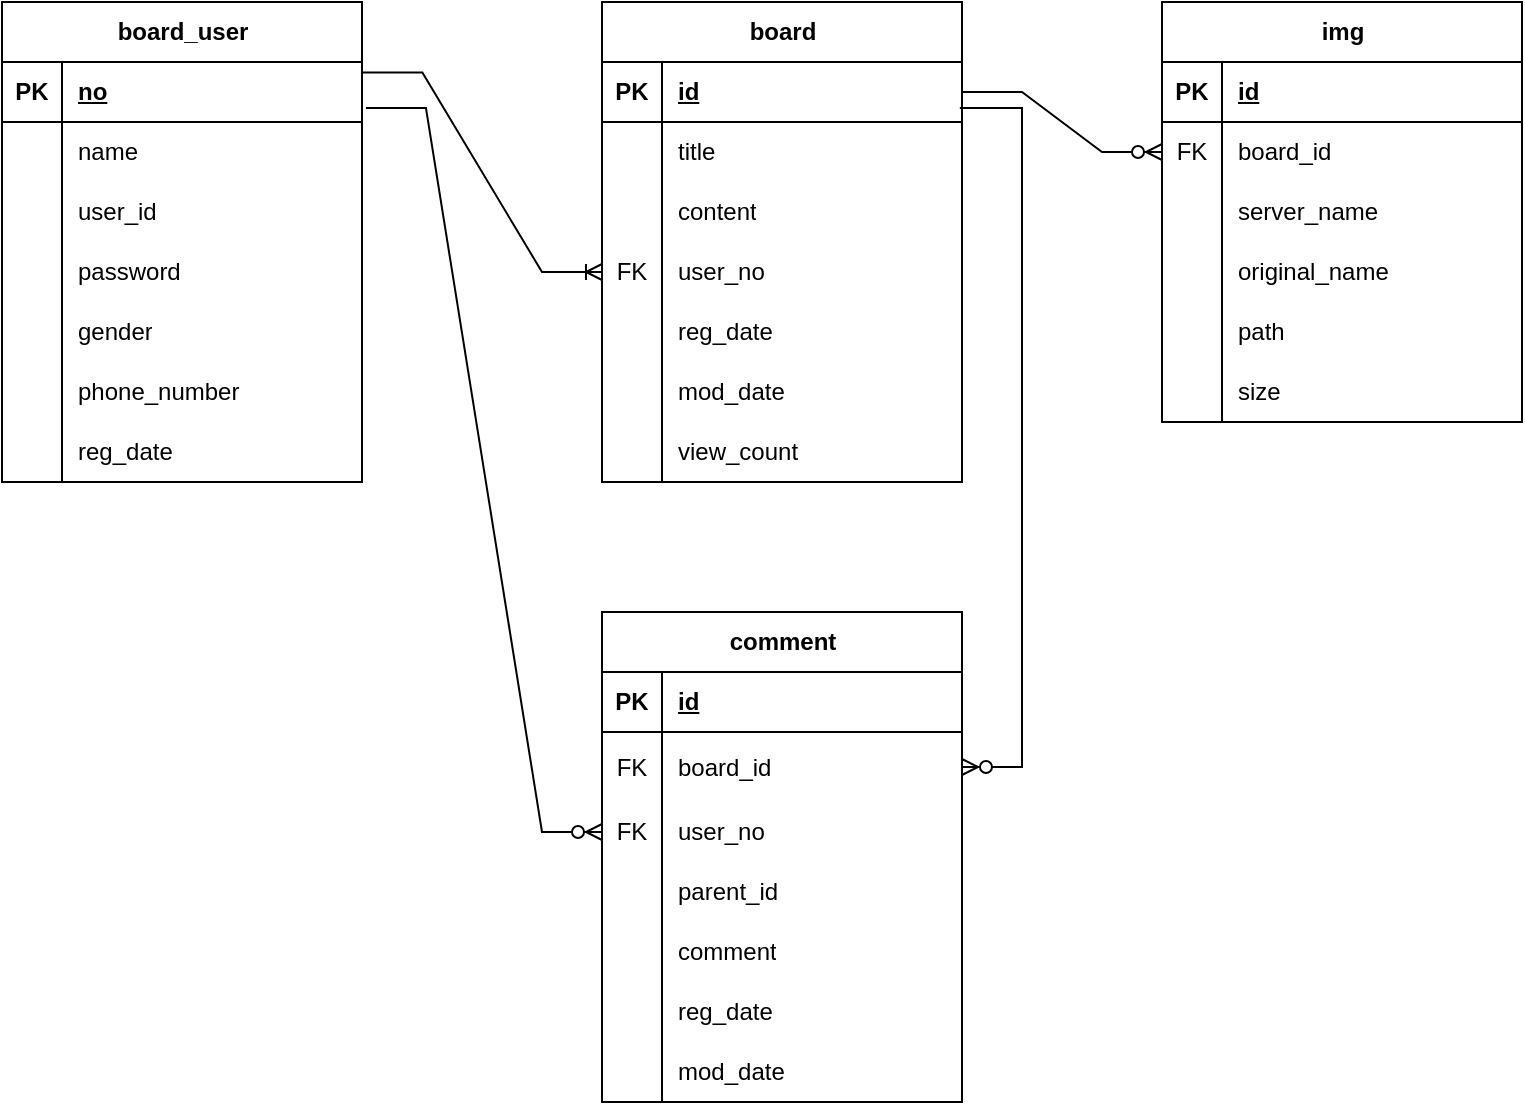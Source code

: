 <mxfile version="22.0.4" type="device">
  <diagram name="페이지-1" id="adsovBgdXnUQoGb3zLVd">
    <mxGraphModel dx="2314" dy="1118" grid="1" gridSize="10" guides="1" tooltips="1" connect="1" arrows="1" fold="1" page="1" pageScale="1" pageWidth="827" pageHeight="1169" math="0" shadow="0">
      <root>
        <mxCell id="0" />
        <mxCell id="1" parent="0" />
        <mxCell id="n3QFmPB01YW77n1TaJcW-5" value="board_user" style="shape=table;startSize=30;container=1;collapsible=1;childLayout=tableLayout;fixedRows=1;rowLines=0;fontStyle=1;align=center;resizeLast=1;html=1;" parent="1" vertex="1">
          <mxGeometry x="40" y="280" width="180" height="240" as="geometry">
            <mxRectangle x="21" y="290" width="70" height="30" as="alternateBounds" />
          </mxGeometry>
        </mxCell>
        <mxCell id="n3QFmPB01YW77n1TaJcW-6" value="" style="shape=tableRow;horizontal=0;startSize=0;swimlaneHead=0;swimlaneBody=0;fillColor=none;collapsible=0;dropTarget=0;points=[[0,0.5],[1,0.5]];portConstraint=eastwest;top=0;left=0;right=0;bottom=1;" parent="n3QFmPB01YW77n1TaJcW-5" vertex="1">
          <mxGeometry y="30" width="180" height="30" as="geometry" />
        </mxCell>
        <mxCell id="n3QFmPB01YW77n1TaJcW-7" value="PK" style="shape=partialRectangle;connectable=0;fillColor=none;top=0;left=0;bottom=0;right=0;fontStyle=1;overflow=hidden;whiteSpace=wrap;html=1;" parent="n3QFmPB01YW77n1TaJcW-6" vertex="1">
          <mxGeometry width="30" height="30" as="geometry">
            <mxRectangle width="30" height="30" as="alternateBounds" />
          </mxGeometry>
        </mxCell>
        <mxCell id="n3QFmPB01YW77n1TaJcW-8" value="no" style="shape=partialRectangle;connectable=0;fillColor=none;top=0;left=0;bottom=0;right=0;align=left;spacingLeft=6;fontStyle=5;overflow=hidden;whiteSpace=wrap;html=1;" parent="n3QFmPB01YW77n1TaJcW-6" vertex="1">
          <mxGeometry x="30" width="150" height="30" as="geometry">
            <mxRectangle width="150" height="30" as="alternateBounds" />
          </mxGeometry>
        </mxCell>
        <mxCell id="n3QFmPB01YW77n1TaJcW-9" value="" style="shape=tableRow;horizontal=0;startSize=0;swimlaneHead=0;swimlaneBody=0;fillColor=none;collapsible=0;dropTarget=0;points=[[0,0.5],[1,0.5]];portConstraint=eastwest;top=0;left=0;right=0;bottom=0;" parent="n3QFmPB01YW77n1TaJcW-5" vertex="1">
          <mxGeometry y="60" width="180" height="30" as="geometry" />
        </mxCell>
        <mxCell id="n3QFmPB01YW77n1TaJcW-10" value="" style="shape=partialRectangle;connectable=0;fillColor=none;top=0;left=0;bottom=0;right=0;editable=1;overflow=hidden;whiteSpace=wrap;html=1;" parent="n3QFmPB01YW77n1TaJcW-9" vertex="1">
          <mxGeometry width="30" height="30" as="geometry">
            <mxRectangle width="30" height="30" as="alternateBounds" />
          </mxGeometry>
        </mxCell>
        <mxCell id="n3QFmPB01YW77n1TaJcW-11" value="name" style="shape=partialRectangle;connectable=0;fillColor=none;top=0;left=0;bottom=0;right=0;align=left;spacingLeft=6;overflow=hidden;whiteSpace=wrap;html=1;" parent="n3QFmPB01YW77n1TaJcW-9" vertex="1">
          <mxGeometry x="30" width="150" height="30" as="geometry">
            <mxRectangle width="150" height="30" as="alternateBounds" />
          </mxGeometry>
        </mxCell>
        <mxCell id="n3QFmPB01YW77n1TaJcW-12" value="" style="shape=tableRow;horizontal=0;startSize=0;swimlaneHead=0;swimlaneBody=0;fillColor=none;collapsible=0;dropTarget=0;points=[[0,0.5],[1,0.5]];portConstraint=eastwest;top=0;left=0;right=0;bottom=0;" parent="n3QFmPB01YW77n1TaJcW-5" vertex="1">
          <mxGeometry y="90" width="180" height="30" as="geometry" />
        </mxCell>
        <mxCell id="n3QFmPB01YW77n1TaJcW-13" value="" style="shape=partialRectangle;connectable=0;fillColor=none;top=0;left=0;bottom=0;right=0;editable=1;overflow=hidden;whiteSpace=wrap;html=1;" parent="n3QFmPB01YW77n1TaJcW-12" vertex="1">
          <mxGeometry width="30" height="30" as="geometry">
            <mxRectangle width="30" height="30" as="alternateBounds" />
          </mxGeometry>
        </mxCell>
        <mxCell id="n3QFmPB01YW77n1TaJcW-14" value="user_id" style="shape=partialRectangle;connectable=0;fillColor=none;top=0;left=0;bottom=0;right=0;align=left;spacingLeft=6;overflow=hidden;whiteSpace=wrap;html=1;" parent="n3QFmPB01YW77n1TaJcW-12" vertex="1">
          <mxGeometry x="30" width="150" height="30" as="geometry">
            <mxRectangle width="150" height="30" as="alternateBounds" />
          </mxGeometry>
        </mxCell>
        <mxCell id="n3QFmPB01YW77n1TaJcW-15" value="" style="shape=tableRow;horizontal=0;startSize=0;swimlaneHead=0;swimlaneBody=0;fillColor=none;collapsible=0;dropTarget=0;points=[[0,0.5],[1,0.5]];portConstraint=eastwest;top=0;left=0;right=0;bottom=0;" parent="n3QFmPB01YW77n1TaJcW-5" vertex="1">
          <mxGeometry y="120" width="180" height="30" as="geometry" />
        </mxCell>
        <mxCell id="n3QFmPB01YW77n1TaJcW-16" value="" style="shape=partialRectangle;connectable=0;fillColor=none;top=0;left=0;bottom=0;right=0;editable=1;overflow=hidden;whiteSpace=wrap;html=1;" parent="n3QFmPB01YW77n1TaJcW-15" vertex="1">
          <mxGeometry width="30" height="30" as="geometry">
            <mxRectangle width="30" height="30" as="alternateBounds" />
          </mxGeometry>
        </mxCell>
        <mxCell id="n3QFmPB01YW77n1TaJcW-17" value="password" style="shape=partialRectangle;connectable=0;fillColor=none;top=0;left=0;bottom=0;right=0;align=left;spacingLeft=6;overflow=hidden;whiteSpace=wrap;html=1;" parent="n3QFmPB01YW77n1TaJcW-15" vertex="1">
          <mxGeometry x="30" width="150" height="30" as="geometry">
            <mxRectangle width="150" height="30" as="alternateBounds" />
          </mxGeometry>
        </mxCell>
        <mxCell id="n3QFmPB01YW77n1TaJcW-66" value="" style="shape=tableRow;horizontal=0;startSize=0;swimlaneHead=0;swimlaneBody=0;fillColor=none;collapsible=0;dropTarget=0;points=[[0,0.5],[1,0.5]];portConstraint=eastwest;top=0;left=0;right=0;bottom=0;" parent="n3QFmPB01YW77n1TaJcW-5" vertex="1">
          <mxGeometry y="150" width="180" height="30" as="geometry" />
        </mxCell>
        <mxCell id="n3QFmPB01YW77n1TaJcW-67" value="" style="shape=partialRectangle;connectable=0;fillColor=none;top=0;left=0;bottom=0;right=0;editable=1;overflow=hidden;whiteSpace=wrap;html=1;" parent="n3QFmPB01YW77n1TaJcW-66" vertex="1">
          <mxGeometry width="30" height="30" as="geometry">
            <mxRectangle width="30" height="30" as="alternateBounds" />
          </mxGeometry>
        </mxCell>
        <mxCell id="n3QFmPB01YW77n1TaJcW-68" value="gender" style="shape=partialRectangle;connectable=0;fillColor=none;top=0;left=0;bottom=0;right=0;align=left;spacingLeft=6;overflow=hidden;whiteSpace=wrap;html=1;" parent="n3QFmPB01YW77n1TaJcW-66" vertex="1">
          <mxGeometry x="30" width="150" height="30" as="geometry">
            <mxRectangle width="150" height="30" as="alternateBounds" />
          </mxGeometry>
        </mxCell>
        <mxCell id="n3QFmPB01YW77n1TaJcW-69" value="" style="shape=tableRow;horizontal=0;startSize=0;swimlaneHead=0;swimlaneBody=0;fillColor=none;collapsible=0;dropTarget=0;points=[[0,0.5],[1,0.5]];portConstraint=eastwest;top=0;left=0;right=0;bottom=0;" parent="n3QFmPB01YW77n1TaJcW-5" vertex="1">
          <mxGeometry y="180" width="180" height="30" as="geometry" />
        </mxCell>
        <mxCell id="n3QFmPB01YW77n1TaJcW-70" value="" style="shape=partialRectangle;connectable=0;fillColor=none;top=0;left=0;bottom=0;right=0;editable=1;overflow=hidden;whiteSpace=wrap;html=1;" parent="n3QFmPB01YW77n1TaJcW-69" vertex="1">
          <mxGeometry width="30" height="30" as="geometry">
            <mxRectangle width="30" height="30" as="alternateBounds" />
          </mxGeometry>
        </mxCell>
        <mxCell id="n3QFmPB01YW77n1TaJcW-71" value="phone_number" style="shape=partialRectangle;connectable=0;fillColor=none;top=0;left=0;bottom=0;right=0;align=left;spacingLeft=6;overflow=hidden;whiteSpace=wrap;html=1;" parent="n3QFmPB01YW77n1TaJcW-69" vertex="1">
          <mxGeometry x="30" width="150" height="30" as="geometry">
            <mxRectangle width="150" height="30" as="alternateBounds" />
          </mxGeometry>
        </mxCell>
        <mxCell id="n3QFmPB01YW77n1TaJcW-72" value="" style="shape=tableRow;horizontal=0;startSize=0;swimlaneHead=0;swimlaneBody=0;fillColor=none;collapsible=0;dropTarget=0;points=[[0,0.5],[1,0.5]];portConstraint=eastwest;top=0;left=0;right=0;bottom=0;" parent="n3QFmPB01YW77n1TaJcW-5" vertex="1">
          <mxGeometry y="210" width="180" height="30" as="geometry" />
        </mxCell>
        <mxCell id="n3QFmPB01YW77n1TaJcW-73" value="" style="shape=partialRectangle;connectable=0;fillColor=none;top=0;left=0;bottom=0;right=0;editable=1;overflow=hidden;whiteSpace=wrap;html=1;" parent="n3QFmPB01YW77n1TaJcW-72" vertex="1">
          <mxGeometry width="30" height="30" as="geometry">
            <mxRectangle width="30" height="30" as="alternateBounds" />
          </mxGeometry>
        </mxCell>
        <mxCell id="n3QFmPB01YW77n1TaJcW-74" value="reg_date" style="shape=partialRectangle;connectable=0;fillColor=none;top=0;left=0;bottom=0;right=0;align=left;spacingLeft=6;overflow=hidden;whiteSpace=wrap;html=1;" parent="n3QFmPB01YW77n1TaJcW-72" vertex="1">
          <mxGeometry x="30" width="150" height="30" as="geometry">
            <mxRectangle width="150" height="30" as="alternateBounds" />
          </mxGeometry>
        </mxCell>
        <mxCell id="n3QFmPB01YW77n1TaJcW-78" value="board" style="shape=table;startSize=30;container=1;collapsible=1;childLayout=tableLayout;fixedRows=1;rowLines=0;fontStyle=1;align=center;resizeLast=1;html=1;" parent="1" vertex="1">
          <mxGeometry x="340" y="280" width="180" height="240" as="geometry" />
        </mxCell>
        <mxCell id="n3QFmPB01YW77n1TaJcW-79" value="" style="shape=tableRow;horizontal=0;startSize=0;swimlaneHead=0;swimlaneBody=0;fillColor=none;collapsible=0;dropTarget=0;points=[[0,0.5],[1,0.5]];portConstraint=eastwest;top=0;left=0;right=0;bottom=1;" parent="n3QFmPB01YW77n1TaJcW-78" vertex="1">
          <mxGeometry y="30" width="180" height="30" as="geometry" />
        </mxCell>
        <mxCell id="n3QFmPB01YW77n1TaJcW-80" value="PK" style="shape=partialRectangle;connectable=0;fillColor=none;top=0;left=0;bottom=0;right=0;fontStyle=1;overflow=hidden;whiteSpace=wrap;html=1;" parent="n3QFmPB01YW77n1TaJcW-79" vertex="1">
          <mxGeometry width="30" height="30" as="geometry">
            <mxRectangle width="30" height="30" as="alternateBounds" />
          </mxGeometry>
        </mxCell>
        <mxCell id="n3QFmPB01YW77n1TaJcW-81" value="id" style="shape=partialRectangle;connectable=0;fillColor=none;top=0;left=0;bottom=0;right=0;align=left;spacingLeft=6;fontStyle=5;overflow=hidden;whiteSpace=wrap;html=1;" parent="n3QFmPB01YW77n1TaJcW-79" vertex="1">
          <mxGeometry x="30" width="150" height="30" as="geometry">
            <mxRectangle width="150" height="30" as="alternateBounds" />
          </mxGeometry>
        </mxCell>
        <mxCell id="n3QFmPB01YW77n1TaJcW-82" value="" style="shape=tableRow;horizontal=0;startSize=0;swimlaneHead=0;swimlaneBody=0;fillColor=none;collapsible=0;dropTarget=0;points=[[0,0.5],[1,0.5]];portConstraint=eastwest;top=0;left=0;right=0;bottom=0;" parent="n3QFmPB01YW77n1TaJcW-78" vertex="1">
          <mxGeometry y="60" width="180" height="30" as="geometry" />
        </mxCell>
        <mxCell id="n3QFmPB01YW77n1TaJcW-83" value="" style="shape=partialRectangle;connectable=0;fillColor=none;top=0;left=0;bottom=0;right=0;editable=1;overflow=hidden;whiteSpace=wrap;html=1;" parent="n3QFmPB01YW77n1TaJcW-82" vertex="1">
          <mxGeometry width="30" height="30" as="geometry">
            <mxRectangle width="30" height="30" as="alternateBounds" />
          </mxGeometry>
        </mxCell>
        <mxCell id="n3QFmPB01YW77n1TaJcW-84" value="title" style="shape=partialRectangle;connectable=0;fillColor=none;top=0;left=0;bottom=0;right=0;align=left;spacingLeft=6;overflow=hidden;whiteSpace=wrap;html=1;" parent="n3QFmPB01YW77n1TaJcW-82" vertex="1">
          <mxGeometry x="30" width="150" height="30" as="geometry">
            <mxRectangle width="150" height="30" as="alternateBounds" />
          </mxGeometry>
        </mxCell>
        <mxCell id="n3QFmPB01YW77n1TaJcW-85" value="" style="shape=tableRow;horizontal=0;startSize=0;swimlaneHead=0;swimlaneBody=0;fillColor=none;collapsible=0;dropTarget=0;points=[[0,0.5],[1,0.5]];portConstraint=eastwest;top=0;left=0;right=0;bottom=0;" parent="n3QFmPB01YW77n1TaJcW-78" vertex="1">
          <mxGeometry y="90" width="180" height="30" as="geometry" />
        </mxCell>
        <mxCell id="n3QFmPB01YW77n1TaJcW-86" value="" style="shape=partialRectangle;connectable=0;fillColor=none;top=0;left=0;bottom=0;right=0;editable=1;overflow=hidden;whiteSpace=wrap;html=1;" parent="n3QFmPB01YW77n1TaJcW-85" vertex="1">
          <mxGeometry width="30" height="30" as="geometry">
            <mxRectangle width="30" height="30" as="alternateBounds" />
          </mxGeometry>
        </mxCell>
        <mxCell id="n3QFmPB01YW77n1TaJcW-87" value="content" style="shape=partialRectangle;connectable=0;fillColor=none;top=0;left=0;bottom=0;right=0;align=left;spacingLeft=6;overflow=hidden;whiteSpace=wrap;html=1;" parent="n3QFmPB01YW77n1TaJcW-85" vertex="1">
          <mxGeometry x="30" width="150" height="30" as="geometry">
            <mxRectangle width="150" height="30" as="alternateBounds" />
          </mxGeometry>
        </mxCell>
        <mxCell id="n3QFmPB01YW77n1TaJcW-88" value="" style="shape=tableRow;horizontal=0;startSize=0;swimlaneHead=0;swimlaneBody=0;fillColor=none;collapsible=0;dropTarget=0;points=[[0,0.5],[1,0.5]];portConstraint=eastwest;top=0;left=0;right=0;bottom=0;" parent="n3QFmPB01YW77n1TaJcW-78" vertex="1">
          <mxGeometry y="120" width="180" height="30" as="geometry" />
        </mxCell>
        <mxCell id="n3QFmPB01YW77n1TaJcW-89" value="FK" style="shape=partialRectangle;connectable=0;fillColor=none;top=0;left=0;bottom=0;right=0;editable=1;overflow=hidden;whiteSpace=wrap;html=1;" parent="n3QFmPB01YW77n1TaJcW-88" vertex="1">
          <mxGeometry width="30" height="30" as="geometry">
            <mxRectangle width="30" height="30" as="alternateBounds" />
          </mxGeometry>
        </mxCell>
        <mxCell id="n3QFmPB01YW77n1TaJcW-90" value="user_no" style="shape=partialRectangle;connectable=0;fillColor=none;top=0;left=0;bottom=0;right=0;align=left;spacingLeft=6;overflow=hidden;whiteSpace=wrap;html=1;" parent="n3QFmPB01YW77n1TaJcW-88" vertex="1">
          <mxGeometry x="30" width="150" height="30" as="geometry">
            <mxRectangle width="150" height="30" as="alternateBounds" />
          </mxGeometry>
        </mxCell>
        <mxCell id="n3QFmPB01YW77n1TaJcW-91" value="" style="shape=tableRow;horizontal=0;startSize=0;swimlaneHead=0;swimlaneBody=0;fillColor=none;collapsible=0;dropTarget=0;points=[[0,0.5],[1,0.5]];portConstraint=eastwest;top=0;left=0;right=0;bottom=0;" parent="n3QFmPB01YW77n1TaJcW-78" vertex="1">
          <mxGeometry y="150" width="180" height="30" as="geometry" />
        </mxCell>
        <mxCell id="n3QFmPB01YW77n1TaJcW-92" value="" style="shape=partialRectangle;connectable=0;fillColor=none;top=0;left=0;bottom=0;right=0;editable=1;overflow=hidden;whiteSpace=wrap;html=1;" parent="n3QFmPB01YW77n1TaJcW-91" vertex="1">
          <mxGeometry width="30" height="30" as="geometry">
            <mxRectangle width="30" height="30" as="alternateBounds" />
          </mxGeometry>
        </mxCell>
        <mxCell id="n3QFmPB01YW77n1TaJcW-93" value="reg_date" style="shape=partialRectangle;connectable=0;fillColor=none;top=0;left=0;bottom=0;right=0;align=left;spacingLeft=6;overflow=hidden;whiteSpace=wrap;html=1;" parent="n3QFmPB01YW77n1TaJcW-91" vertex="1">
          <mxGeometry x="30" width="150" height="30" as="geometry">
            <mxRectangle width="150" height="30" as="alternateBounds" />
          </mxGeometry>
        </mxCell>
        <mxCell id="n3QFmPB01YW77n1TaJcW-94" value="" style="shape=tableRow;horizontal=0;startSize=0;swimlaneHead=0;swimlaneBody=0;fillColor=none;collapsible=0;dropTarget=0;points=[[0,0.5],[1,0.5]];portConstraint=eastwest;top=0;left=0;right=0;bottom=0;" parent="n3QFmPB01YW77n1TaJcW-78" vertex="1">
          <mxGeometry y="180" width="180" height="30" as="geometry" />
        </mxCell>
        <mxCell id="n3QFmPB01YW77n1TaJcW-95" value="" style="shape=partialRectangle;connectable=0;fillColor=none;top=0;left=0;bottom=0;right=0;editable=1;overflow=hidden;whiteSpace=wrap;html=1;" parent="n3QFmPB01YW77n1TaJcW-94" vertex="1">
          <mxGeometry width="30" height="30" as="geometry">
            <mxRectangle width="30" height="30" as="alternateBounds" />
          </mxGeometry>
        </mxCell>
        <mxCell id="n3QFmPB01YW77n1TaJcW-96" value="mod_date" style="shape=partialRectangle;connectable=0;fillColor=none;top=0;left=0;bottom=0;right=0;align=left;spacingLeft=6;overflow=hidden;whiteSpace=wrap;html=1;" parent="n3QFmPB01YW77n1TaJcW-94" vertex="1">
          <mxGeometry x="30" width="150" height="30" as="geometry">
            <mxRectangle width="150" height="30" as="alternateBounds" />
          </mxGeometry>
        </mxCell>
        <mxCell id="n3QFmPB01YW77n1TaJcW-124" value="" style="shape=tableRow;horizontal=0;startSize=0;swimlaneHead=0;swimlaneBody=0;fillColor=none;collapsible=0;dropTarget=0;points=[[0,0.5],[1,0.5]];portConstraint=eastwest;top=0;left=0;right=0;bottom=0;" parent="n3QFmPB01YW77n1TaJcW-78" vertex="1">
          <mxGeometry y="210" width="180" height="30" as="geometry" />
        </mxCell>
        <mxCell id="n3QFmPB01YW77n1TaJcW-125" value="" style="shape=partialRectangle;connectable=0;fillColor=none;top=0;left=0;bottom=0;right=0;editable=1;overflow=hidden;whiteSpace=wrap;html=1;" parent="n3QFmPB01YW77n1TaJcW-124" vertex="1">
          <mxGeometry width="30" height="30" as="geometry">
            <mxRectangle width="30" height="30" as="alternateBounds" />
          </mxGeometry>
        </mxCell>
        <mxCell id="n3QFmPB01YW77n1TaJcW-126" value="view_count" style="shape=partialRectangle;connectable=0;fillColor=none;top=0;left=0;bottom=0;right=0;align=left;spacingLeft=6;overflow=hidden;whiteSpace=wrap;html=1;" parent="n3QFmPB01YW77n1TaJcW-124" vertex="1">
          <mxGeometry x="30" width="150" height="30" as="geometry">
            <mxRectangle width="150" height="30" as="alternateBounds" />
          </mxGeometry>
        </mxCell>
        <mxCell id="n3QFmPB01YW77n1TaJcW-103" value="" style="edgeStyle=entityRelationEdgeStyle;fontSize=12;html=1;endArrow=ERoneToMany;rounded=0;entryX=0;entryY=0.5;entryDx=0;entryDy=0;exitX=1.001;exitY=0.176;exitDx=0;exitDy=0;exitPerimeter=0;" parent="1" source="n3QFmPB01YW77n1TaJcW-6" target="n3QFmPB01YW77n1TaJcW-88" edge="1">
          <mxGeometry width="100" height="100" relative="1" as="geometry">
            <mxPoint x="220" y="330" as="sourcePoint" />
            <mxPoint x="320" y="230" as="targetPoint" />
          </mxGeometry>
        </mxCell>
        <mxCell id="HQ5k4Sj_gociQxSPV8Kr-17" value="img" style="shape=table;startSize=30;container=1;collapsible=1;childLayout=tableLayout;fixedRows=1;rowLines=0;fontStyle=1;align=center;resizeLast=1;html=1;" parent="1" vertex="1">
          <mxGeometry x="620" y="280" width="180" height="210" as="geometry" />
        </mxCell>
        <mxCell id="HQ5k4Sj_gociQxSPV8Kr-85" value="" style="shape=tableRow;horizontal=0;startSize=0;swimlaneHead=0;swimlaneBody=0;fillColor=none;collapsible=0;dropTarget=0;points=[[0,0.5],[1,0.5]];portConstraint=eastwest;top=0;left=0;right=0;bottom=1;" parent="HQ5k4Sj_gociQxSPV8Kr-17" vertex="1">
          <mxGeometry y="30" width="180" height="30" as="geometry" />
        </mxCell>
        <mxCell id="HQ5k4Sj_gociQxSPV8Kr-86" value="PK" style="shape=partialRectangle;connectable=0;fillColor=none;top=0;left=0;bottom=0;right=0;fontStyle=1;overflow=hidden;whiteSpace=wrap;html=1;" parent="HQ5k4Sj_gociQxSPV8Kr-85" vertex="1">
          <mxGeometry width="30" height="30" as="geometry">
            <mxRectangle width="30" height="30" as="alternateBounds" />
          </mxGeometry>
        </mxCell>
        <mxCell id="HQ5k4Sj_gociQxSPV8Kr-87" value="id" style="shape=partialRectangle;connectable=0;fillColor=none;top=0;left=0;bottom=0;right=0;align=left;spacingLeft=6;fontStyle=5;overflow=hidden;whiteSpace=wrap;html=1;" parent="HQ5k4Sj_gociQxSPV8Kr-85" vertex="1">
          <mxGeometry x="30" width="150" height="30" as="geometry">
            <mxRectangle width="150" height="30" as="alternateBounds" />
          </mxGeometry>
        </mxCell>
        <mxCell id="HQ5k4Sj_gociQxSPV8Kr-88" value="" style="shape=tableRow;horizontal=0;startSize=0;swimlaneHead=0;swimlaneBody=0;fillColor=none;collapsible=0;dropTarget=0;points=[[0,0.5],[1,0.5]];portConstraint=eastwest;top=0;left=0;right=0;bottom=0;" parent="HQ5k4Sj_gociQxSPV8Kr-17" vertex="1">
          <mxGeometry y="60" width="180" height="30" as="geometry" />
        </mxCell>
        <mxCell id="HQ5k4Sj_gociQxSPV8Kr-89" value="FK" style="shape=partialRectangle;connectable=0;fillColor=none;top=0;left=0;bottom=0;right=0;editable=1;overflow=hidden;whiteSpace=wrap;html=1;" parent="HQ5k4Sj_gociQxSPV8Kr-88" vertex="1">
          <mxGeometry width="30" height="30" as="geometry">
            <mxRectangle width="30" height="30" as="alternateBounds" />
          </mxGeometry>
        </mxCell>
        <mxCell id="HQ5k4Sj_gociQxSPV8Kr-90" value="board_id" style="shape=partialRectangle;connectable=0;fillColor=none;top=0;left=0;bottom=0;right=0;align=left;spacingLeft=6;overflow=hidden;whiteSpace=wrap;html=1;" parent="HQ5k4Sj_gociQxSPV8Kr-88" vertex="1">
          <mxGeometry x="30" width="150" height="30" as="geometry">
            <mxRectangle width="150" height="30" as="alternateBounds" />
          </mxGeometry>
        </mxCell>
        <mxCell id="CVBBbxOOXUFR3uKSHAko-20" value="" style="shape=tableRow;horizontal=0;startSize=0;swimlaneHead=0;swimlaneBody=0;fillColor=none;collapsible=0;dropTarget=0;points=[[0,0.5],[1,0.5]];portConstraint=eastwest;top=0;left=0;right=0;bottom=0;" parent="HQ5k4Sj_gociQxSPV8Kr-17" vertex="1">
          <mxGeometry y="90" width="180" height="30" as="geometry" />
        </mxCell>
        <mxCell id="CVBBbxOOXUFR3uKSHAko-21" value="" style="shape=partialRectangle;connectable=0;fillColor=none;top=0;left=0;bottom=0;right=0;editable=1;overflow=hidden;whiteSpace=wrap;html=1;" parent="CVBBbxOOXUFR3uKSHAko-20" vertex="1">
          <mxGeometry width="30" height="30" as="geometry">
            <mxRectangle width="30" height="30" as="alternateBounds" />
          </mxGeometry>
        </mxCell>
        <mxCell id="CVBBbxOOXUFR3uKSHAko-22" value="server_name" style="shape=partialRectangle;connectable=0;fillColor=none;top=0;left=0;bottom=0;right=0;align=left;spacingLeft=6;overflow=hidden;whiteSpace=wrap;html=1;" parent="CVBBbxOOXUFR3uKSHAko-20" vertex="1">
          <mxGeometry x="30" width="150" height="30" as="geometry">
            <mxRectangle width="150" height="30" as="alternateBounds" />
          </mxGeometry>
        </mxCell>
        <mxCell id="CVBBbxOOXUFR3uKSHAko-17" value="" style="shape=tableRow;horizontal=0;startSize=0;swimlaneHead=0;swimlaneBody=0;fillColor=none;collapsible=0;dropTarget=0;points=[[0,0.5],[1,0.5]];portConstraint=eastwest;top=0;left=0;right=0;bottom=0;" parent="HQ5k4Sj_gociQxSPV8Kr-17" vertex="1">
          <mxGeometry y="120" width="180" height="30" as="geometry" />
        </mxCell>
        <mxCell id="CVBBbxOOXUFR3uKSHAko-18" value="" style="shape=partialRectangle;connectable=0;fillColor=none;top=0;left=0;bottom=0;right=0;editable=1;overflow=hidden;whiteSpace=wrap;html=1;" parent="CVBBbxOOXUFR3uKSHAko-17" vertex="1">
          <mxGeometry width="30" height="30" as="geometry">
            <mxRectangle width="30" height="30" as="alternateBounds" />
          </mxGeometry>
        </mxCell>
        <mxCell id="CVBBbxOOXUFR3uKSHAko-19" value="original_name" style="shape=partialRectangle;connectable=0;fillColor=none;top=0;left=0;bottom=0;right=0;align=left;spacingLeft=6;overflow=hidden;whiteSpace=wrap;html=1;" parent="CVBBbxOOXUFR3uKSHAko-17" vertex="1">
          <mxGeometry x="30" width="150" height="30" as="geometry">
            <mxRectangle width="150" height="30" as="alternateBounds" />
          </mxGeometry>
        </mxCell>
        <mxCell id="HQ5k4Sj_gociQxSPV8Kr-32" value="" style="shape=tableRow;horizontal=0;startSize=0;swimlaneHead=0;swimlaneBody=0;fillColor=none;collapsible=0;dropTarget=0;points=[[0,0.5],[1,0.5]];portConstraint=eastwest;top=0;left=0;right=0;bottom=0;" parent="HQ5k4Sj_gociQxSPV8Kr-17" vertex="1">
          <mxGeometry y="150" width="180" height="30" as="geometry" />
        </mxCell>
        <mxCell id="HQ5k4Sj_gociQxSPV8Kr-33" value="" style="shape=partialRectangle;connectable=0;fillColor=none;top=0;left=0;bottom=0;right=0;editable=1;overflow=hidden;whiteSpace=wrap;html=1;" parent="HQ5k4Sj_gociQxSPV8Kr-32" vertex="1">
          <mxGeometry width="30" height="30" as="geometry">
            <mxRectangle width="30" height="30" as="alternateBounds" />
          </mxGeometry>
        </mxCell>
        <mxCell id="HQ5k4Sj_gociQxSPV8Kr-34" value="path" style="shape=partialRectangle;connectable=0;fillColor=none;top=0;left=0;bottom=0;right=0;align=left;spacingLeft=6;overflow=hidden;whiteSpace=wrap;html=1;" parent="HQ5k4Sj_gociQxSPV8Kr-32" vertex="1">
          <mxGeometry x="30" width="150" height="30" as="geometry">
            <mxRectangle width="150" height="30" as="alternateBounds" />
          </mxGeometry>
        </mxCell>
        <mxCell id="HQ5k4Sj_gociQxSPV8Kr-38" value="" style="shape=tableRow;horizontal=0;startSize=0;swimlaneHead=0;swimlaneBody=0;fillColor=none;collapsible=0;dropTarget=0;points=[[0,0.5],[1,0.5]];portConstraint=eastwest;top=0;left=0;right=0;bottom=0;" parent="HQ5k4Sj_gociQxSPV8Kr-17" vertex="1">
          <mxGeometry y="180" width="180" height="30" as="geometry" />
        </mxCell>
        <mxCell id="HQ5k4Sj_gociQxSPV8Kr-39" value="" style="shape=partialRectangle;connectable=0;fillColor=none;top=0;left=0;bottom=0;right=0;editable=1;overflow=hidden;whiteSpace=wrap;html=1;" parent="HQ5k4Sj_gociQxSPV8Kr-38" vertex="1">
          <mxGeometry width="30" height="30" as="geometry">
            <mxRectangle width="30" height="30" as="alternateBounds" />
          </mxGeometry>
        </mxCell>
        <mxCell id="HQ5k4Sj_gociQxSPV8Kr-40" value="size" style="shape=partialRectangle;connectable=0;fillColor=none;top=0;left=0;bottom=0;right=0;align=left;spacingLeft=6;overflow=hidden;whiteSpace=wrap;html=1;" parent="HQ5k4Sj_gociQxSPV8Kr-38" vertex="1">
          <mxGeometry x="30" width="150" height="30" as="geometry">
            <mxRectangle width="150" height="30" as="alternateBounds" />
          </mxGeometry>
        </mxCell>
        <mxCell id="HQ5k4Sj_gociQxSPV8Kr-31" value="" style="edgeStyle=entityRelationEdgeStyle;fontSize=12;html=1;endArrow=ERzeroToMany;endFill=1;rounded=0;entryX=0;entryY=0.5;entryDx=0;entryDy=0;exitX=1;exitY=0.5;exitDx=0;exitDy=0;" parent="1" source="n3QFmPB01YW77n1TaJcW-79" target="HQ5k4Sj_gociQxSPV8Kr-88" edge="1">
          <mxGeometry width="100" height="100" relative="1" as="geometry">
            <mxPoint x="542.88" y="330" as="sourcePoint" />
            <mxPoint x="620" y="385" as="targetPoint" />
          </mxGeometry>
        </mxCell>
        <mxCell id="CVBBbxOOXUFR3uKSHAko-1" value="comment" style="shape=table;startSize=30;container=1;collapsible=1;childLayout=tableLayout;fixedRows=1;rowLines=0;fontStyle=1;align=center;resizeLast=1;html=1;" parent="1" vertex="1">
          <mxGeometry x="340" y="585" width="180" height="245" as="geometry" />
        </mxCell>
        <mxCell id="CVBBbxOOXUFR3uKSHAko-2" value="" style="shape=tableRow;horizontal=0;startSize=0;swimlaneHead=0;swimlaneBody=0;fillColor=none;collapsible=0;dropTarget=0;points=[[0,0.5],[1,0.5]];portConstraint=eastwest;top=0;left=0;right=0;bottom=1;" parent="CVBBbxOOXUFR3uKSHAko-1" vertex="1">
          <mxGeometry y="30" width="180" height="30" as="geometry" />
        </mxCell>
        <mxCell id="CVBBbxOOXUFR3uKSHAko-3" value="PK" style="shape=partialRectangle;connectable=0;fillColor=none;top=0;left=0;bottom=0;right=0;fontStyle=1;overflow=hidden;whiteSpace=wrap;html=1;" parent="CVBBbxOOXUFR3uKSHAko-2" vertex="1">
          <mxGeometry width="30" height="30" as="geometry">
            <mxRectangle width="30" height="30" as="alternateBounds" />
          </mxGeometry>
        </mxCell>
        <mxCell id="CVBBbxOOXUFR3uKSHAko-4" value="id" style="shape=partialRectangle;connectable=0;fillColor=none;top=0;left=0;bottom=0;right=0;align=left;spacingLeft=6;fontStyle=5;overflow=hidden;whiteSpace=wrap;html=1;" parent="CVBBbxOOXUFR3uKSHAko-2" vertex="1">
          <mxGeometry x="30" width="150" height="30" as="geometry">
            <mxRectangle width="150" height="30" as="alternateBounds" />
          </mxGeometry>
        </mxCell>
        <mxCell id="CVBBbxOOXUFR3uKSHAko-5" value="" style="shape=tableRow;horizontal=0;startSize=0;swimlaneHead=0;swimlaneBody=0;fillColor=none;collapsible=0;dropTarget=0;points=[[0,0.5],[1,0.5]];portConstraint=eastwest;top=0;left=0;right=0;bottom=0;" parent="CVBBbxOOXUFR3uKSHAko-1" vertex="1">
          <mxGeometry y="60" width="180" height="35" as="geometry" />
        </mxCell>
        <mxCell id="CVBBbxOOXUFR3uKSHAko-6" value="FK" style="shape=partialRectangle;connectable=0;fillColor=none;top=0;left=0;bottom=0;right=0;editable=1;overflow=hidden;whiteSpace=wrap;html=1;" parent="CVBBbxOOXUFR3uKSHAko-5" vertex="1">
          <mxGeometry width="30" height="35" as="geometry">
            <mxRectangle width="30" height="35" as="alternateBounds" />
          </mxGeometry>
        </mxCell>
        <mxCell id="CVBBbxOOXUFR3uKSHAko-7" value="board_id" style="shape=partialRectangle;connectable=0;fillColor=none;top=0;left=0;bottom=0;right=0;align=left;spacingLeft=6;overflow=hidden;whiteSpace=wrap;html=1;" parent="CVBBbxOOXUFR3uKSHAko-5" vertex="1">
          <mxGeometry x="30" width="150" height="35" as="geometry">
            <mxRectangle width="150" height="35" as="alternateBounds" />
          </mxGeometry>
        </mxCell>
        <mxCell id="CVBBbxOOXUFR3uKSHAko-44" value="" style="shape=tableRow;horizontal=0;startSize=0;swimlaneHead=0;swimlaneBody=0;fillColor=none;collapsible=0;dropTarget=0;points=[[0,0.5],[1,0.5]];portConstraint=eastwest;top=0;left=0;right=0;bottom=0;" parent="CVBBbxOOXUFR3uKSHAko-1" vertex="1">
          <mxGeometry y="95" width="180" height="30" as="geometry" />
        </mxCell>
        <mxCell id="CVBBbxOOXUFR3uKSHAko-45" value="FK" style="shape=partialRectangle;connectable=0;fillColor=none;top=0;left=0;bottom=0;right=0;editable=1;overflow=hidden;whiteSpace=wrap;html=1;" parent="CVBBbxOOXUFR3uKSHAko-44" vertex="1">
          <mxGeometry width="30" height="30" as="geometry">
            <mxRectangle width="30" height="30" as="alternateBounds" />
          </mxGeometry>
        </mxCell>
        <mxCell id="CVBBbxOOXUFR3uKSHAko-46" value="user_no" style="shape=partialRectangle;connectable=0;fillColor=none;top=0;left=0;bottom=0;right=0;align=left;spacingLeft=6;overflow=hidden;whiteSpace=wrap;html=1;" parent="CVBBbxOOXUFR3uKSHAko-44" vertex="1">
          <mxGeometry x="30" width="150" height="30" as="geometry">
            <mxRectangle width="150" height="30" as="alternateBounds" />
          </mxGeometry>
        </mxCell>
        <mxCell id="CVBBbxOOXUFR3uKSHAko-8" value="" style="shape=tableRow;horizontal=0;startSize=0;swimlaneHead=0;swimlaneBody=0;fillColor=none;collapsible=0;dropTarget=0;points=[[0,0.5],[1,0.5]];portConstraint=eastwest;top=0;left=0;right=0;bottom=0;" parent="CVBBbxOOXUFR3uKSHAko-1" vertex="1">
          <mxGeometry y="125" width="180" height="30" as="geometry" />
        </mxCell>
        <mxCell id="CVBBbxOOXUFR3uKSHAko-9" value="" style="shape=partialRectangle;connectable=0;fillColor=none;top=0;left=0;bottom=0;right=0;editable=1;overflow=hidden;whiteSpace=wrap;html=1;" parent="CVBBbxOOXUFR3uKSHAko-8" vertex="1">
          <mxGeometry width="30" height="30" as="geometry">
            <mxRectangle width="30" height="30" as="alternateBounds" />
          </mxGeometry>
        </mxCell>
        <mxCell id="CVBBbxOOXUFR3uKSHAko-10" value="parent_id" style="shape=partialRectangle;connectable=0;fillColor=none;top=0;left=0;bottom=0;right=0;align=left;spacingLeft=6;overflow=hidden;whiteSpace=wrap;html=1;" parent="CVBBbxOOXUFR3uKSHAko-8" vertex="1">
          <mxGeometry x="30" width="150" height="30" as="geometry">
            <mxRectangle width="150" height="30" as="alternateBounds" />
          </mxGeometry>
        </mxCell>
        <mxCell id="CVBBbxOOXUFR3uKSHAko-39" value="" style="shape=tableRow;horizontal=0;startSize=0;swimlaneHead=0;swimlaneBody=0;fillColor=none;collapsible=0;dropTarget=0;points=[[0,0.5],[1,0.5]];portConstraint=eastwest;top=0;left=0;right=0;bottom=0;" parent="CVBBbxOOXUFR3uKSHAko-1" vertex="1">
          <mxGeometry y="155" width="180" height="30" as="geometry" />
        </mxCell>
        <mxCell id="CVBBbxOOXUFR3uKSHAko-40" value="" style="shape=partialRectangle;connectable=0;fillColor=none;top=0;left=0;bottom=0;right=0;editable=1;overflow=hidden;whiteSpace=wrap;html=1;" parent="CVBBbxOOXUFR3uKSHAko-39" vertex="1">
          <mxGeometry width="30" height="30" as="geometry">
            <mxRectangle width="30" height="30" as="alternateBounds" />
          </mxGeometry>
        </mxCell>
        <mxCell id="CVBBbxOOXUFR3uKSHAko-41" value="comment" style="shape=partialRectangle;connectable=0;fillColor=none;top=0;left=0;bottom=0;right=0;align=left;spacingLeft=6;overflow=hidden;whiteSpace=wrap;html=1;" parent="CVBBbxOOXUFR3uKSHAko-39" vertex="1">
          <mxGeometry x="30" width="150" height="30" as="geometry">
            <mxRectangle width="150" height="30" as="alternateBounds" />
          </mxGeometry>
        </mxCell>
        <mxCell id="CVBBbxOOXUFR3uKSHAko-11" value="" style="shape=tableRow;horizontal=0;startSize=0;swimlaneHead=0;swimlaneBody=0;fillColor=none;collapsible=0;dropTarget=0;points=[[0,0.5],[1,0.5]];portConstraint=eastwest;top=0;left=0;right=0;bottom=0;" parent="CVBBbxOOXUFR3uKSHAko-1" vertex="1">
          <mxGeometry y="185" width="180" height="30" as="geometry" />
        </mxCell>
        <mxCell id="CVBBbxOOXUFR3uKSHAko-12" value="" style="shape=partialRectangle;connectable=0;fillColor=none;top=0;left=0;bottom=0;right=0;editable=1;overflow=hidden;whiteSpace=wrap;html=1;" parent="CVBBbxOOXUFR3uKSHAko-11" vertex="1">
          <mxGeometry width="30" height="30" as="geometry">
            <mxRectangle width="30" height="30" as="alternateBounds" />
          </mxGeometry>
        </mxCell>
        <mxCell id="CVBBbxOOXUFR3uKSHAko-13" value="reg_date" style="shape=partialRectangle;connectable=0;fillColor=none;top=0;left=0;bottom=0;right=0;align=left;spacingLeft=6;overflow=hidden;whiteSpace=wrap;html=1;" parent="CVBBbxOOXUFR3uKSHAko-11" vertex="1">
          <mxGeometry x="30" width="150" height="30" as="geometry">
            <mxRectangle width="150" height="30" as="alternateBounds" />
          </mxGeometry>
        </mxCell>
        <mxCell id="CVBBbxOOXUFR3uKSHAko-36" value="" style="shape=tableRow;horizontal=0;startSize=0;swimlaneHead=0;swimlaneBody=0;fillColor=none;collapsible=0;dropTarget=0;points=[[0,0.5],[1,0.5]];portConstraint=eastwest;top=0;left=0;right=0;bottom=0;" parent="CVBBbxOOXUFR3uKSHAko-1" vertex="1">
          <mxGeometry y="215" width="180" height="30" as="geometry" />
        </mxCell>
        <mxCell id="CVBBbxOOXUFR3uKSHAko-37" value="" style="shape=partialRectangle;connectable=0;fillColor=none;top=0;left=0;bottom=0;right=0;editable=1;overflow=hidden;whiteSpace=wrap;html=1;" parent="CVBBbxOOXUFR3uKSHAko-36" vertex="1">
          <mxGeometry width="30" height="30" as="geometry">
            <mxRectangle width="30" height="30" as="alternateBounds" />
          </mxGeometry>
        </mxCell>
        <mxCell id="CVBBbxOOXUFR3uKSHAko-38" value="mod_date" style="shape=partialRectangle;connectable=0;fillColor=none;top=0;left=0;bottom=0;right=0;align=left;spacingLeft=6;overflow=hidden;whiteSpace=wrap;html=1;" parent="CVBBbxOOXUFR3uKSHAko-36" vertex="1">
          <mxGeometry x="30" width="150" height="30" as="geometry">
            <mxRectangle width="150" height="30" as="alternateBounds" />
          </mxGeometry>
        </mxCell>
        <mxCell id="CVBBbxOOXUFR3uKSHAko-43" value="" style="edgeStyle=entityRelationEdgeStyle;fontSize=12;html=1;endArrow=ERzeroToMany;endFill=1;rounded=0;exitX=0.994;exitY=0.767;exitDx=0;exitDy=0;exitPerimeter=0;" parent="1" source="n3QFmPB01YW77n1TaJcW-79" target="CVBBbxOOXUFR3uKSHAko-5" edge="1">
          <mxGeometry width="100" height="100" relative="1" as="geometry">
            <mxPoint x="600" y="600" as="sourcePoint" />
            <mxPoint x="460" y="570" as="targetPoint" />
          </mxGeometry>
        </mxCell>
        <mxCell id="CVBBbxOOXUFR3uKSHAko-47" value="" style="edgeStyle=entityRelationEdgeStyle;fontSize=12;html=1;endArrow=ERzeroToMany;endFill=1;rounded=0;exitX=1.011;exitY=0.767;exitDx=0;exitDy=0;exitPerimeter=0;" parent="1" source="n3QFmPB01YW77n1TaJcW-6" target="CVBBbxOOXUFR3uKSHAko-44" edge="1">
          <mxGeometry width="100" height="100" relative="1" as="geometry">
            <mxPoint x="360" y="770" as="sourcePoint" />
            <mxPoint x="460" y="670" as="targetPoint" />
          </mxGeometry>
        </mxCell>
      </root>
    </mxGraphModel>
  </diagram>
</mxfile>
